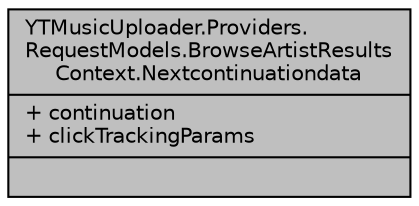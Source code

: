 digraph "YTMusicUploader.Providers.RequestModels.BrowseArtistResultsContext.Nextcontinuationdata"
{
 // LATEX_PDF_SIZE
  edge [fontname="Helvetica",fontsize="10",labelfontname="Helvetica",labelfontsize="10"];
  node [fontname="Helvetica",fontsize="10",shape=record];
  Node1 [label="{YTMusicUploader.Providers.\lRequestModels.BrowseArtistResults\lContext.Nextcontinuationdata\n|+ continuation\l+ clickTrackingParams\l|}",height=0.2,width=0.4,color="black", fillcolor="grey75", style="filled", fontcolor="black",tooltip=" "];
}
